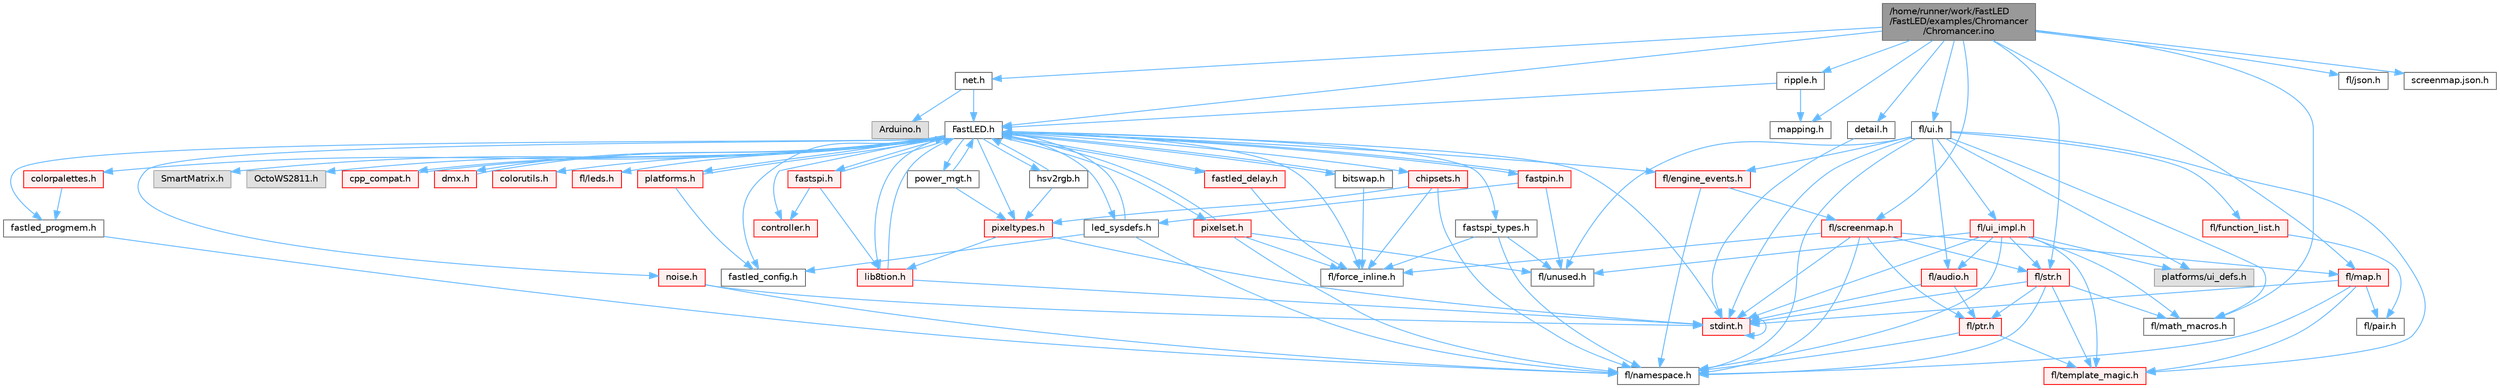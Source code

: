 digraph "/home/runner/work/FastLED/FastLED/examples/Chromancer/Chromancer.ino"
{
 // INTERACTIVE_SVG=YES
 // LATEX_PDF_SIZE
  bgcolor="transparent";
  edge [fontname=Helvetica,fontsize=10,labelfontname=Helvetica,labelfontsize=10];
  node [fontname=Helvetica,fontsize=10,shape=box,height=0.2,width=0.4];
  Node1 [id="Node000001",label="/home/runner/work/FastLED\l/FastLED/examples/Chromancer\l/Chromancer.ino",height=0.2,width=0.4,color="gray40", fillcolor="grey60", style="filled", fontcolor="black",tooltip=" "];
  Node1 -> Node2 [id="edge1_Node000001_Node000002",color="steelblue1",style="solid",tooltip=" "];
  Node2 [id="Node000002",label="mapping.h",height=0.2,width=0.4,color="grey40", fillcolor="white", style="filled",URL="$de/d0c/mapping_8h.html",tooltip=" "];
  Node1 -> Node3 [id="edge2_Node000001_Node000003",color="steelblue1",style="solid",tooltip=" "];
  Node3 [id="Node000003",label="net.h",height=0.2,width=0.4,color="grey40", fillcolor="white", style="filled",URL="$d7/d97/net_8h.html",tooltip=" "];
  Node3 -> Node4 [id="edge3_Node000003_Node000004",color="steelblue1",style="solid",tooltip=" "];
  Node4 [id="Node000004",label="Arduino.h",height=0.2,width=0.4,color="grey60", fillcolor="#E0E0E0", style="filled",tooltip=" "];
  Node3 -> Node5 [id="edge4_Node000003_Node000005",color="steelblue1",style="solid",tooltip=" "];
  Node5 [id="Node000005",label="FastLED.h",height=0.2,width=0.4,color="grey40", fillcolor="white", style="filled",URL="$db/d97/_fast_l_e_d_8h.html",tooltip="central include file for FastLED, defines the CFastLED class/object"];
  Node5 -> Node6 [id="edge5_Node000005_Node000006",color="steelblue1",style="solid",tooltip=" "];
  Node6 [id="Node000006",label="stdint.h",height=0.2,width=0.4,color="red", fillcolor="#FFF0F0", style="filled",URL="$df/dd8/stdint_8h.html",tooltip=" "];
  Node6 -> Node6 [id="edge6_Node000006_Node000006",color="steelblue1",style="solid",tooltip=" "];
  Node5 -> Node8 [id="edge7_Node000005_Node000008",color="steelblue1",style="solid",tooltip=" "];
  Node8 [id="Node000008",label="SmartMatrix.h",height=0.2,width=0.4,color="grey60", fillcolor="#E0E0E0", style="filled",tooltip=" "];
  Node5 -> Node9 [id="edge8_Node000005_Node000009",color="steelblue1",style="solid",tooltip=" "];
  Node9 [id="Node000009",label="OctoWS2811.h",height=0.2,width=0.4,color="grey60", fillcolor="#E0E0E0", style="filled",tooltip=" "];
  Node5 -> Node10 [id="edge9_Node000005_Node000010",color="steelblue1",style="solid",tooltip=" "];
  Node10 [id="Node000010",label="fl/force_inline.h",height=0.2,width=0.4,color="grey40", fillcolor="white", style="filled",URL="$d4/d64/force__inline_8h.html",tooltip=" "];
  Node5 -> Node11 [id="edge10_Node000005_Node000011",color="steelblue1",style="solid",tooltip=" "];
  Node11 [id="Node000011",label="cpp_compat.h",height=0.2,width=0.4,color="red", fillcolor="#FFF0F0", style="filled",URL="$d9/d13/cpp__compat_8h.html",tooltip="Compatibility functions based on C++ version."];
  Node11 -> Node5 [id="edge11_Node000011_Node000005",color="steelblue1",style="solid",tooltip=" "];
  Node5 -> Node13 [id="edge12_Node000005_Node000013",color="steelblue1",style="solid",tooltip=" "];
  Node13 [id="Node000013",label="fastled_config.h",height=0.2,width=0.4,color="grey40", fillcolor="white", style="filled",URL="$d5/d11/fastled__config_8h.html",tooltip="Contains definitions that can be used to configure FastLED at compile time."];
  Node5 -> Node14 [id="edge13_Node000005_Node000014",color="steelblue1",style="solid",tooltip=" "];
  Node14 [id="Node000014",label="led_sysdefs.h",height=0.2,width=0.4,color="grey40", fillcolor="white", style="filled",URL="$d9/d3e/led__sysdefs_8h.html",tooltip="Determines which platform system definitions to include."];
  Node14 -> Node5 [id="edge14_Node000014_Node000005",color="steelblue1",style="solid",tooltip=" "];
  Node14 -> Node13 [id="edge15_Node000014_Node000013",color="steelblue1",style="solid",tooltip=" "];
  Node14 -> Node15 [id="edge16_Node000014_Node000015",color="steelblue1",style="solid",tooltip=" "];
  Node15 [id="Node000015",label="fl/namespace.h",height=0.2,width=0.4,color="grey40", fillcolor="white", style="filled",URL="$df/d2a/namespace_8h.html",tooltip="Implements the FastLED namespace macros."];
  Node5 -> Node16 [id="edge17_Node000005_Node000016",color="steelblue1",style="solid",tooltip=" "];
  Node16 [id="Node000016",label="fastled_delay.h",height=0.2,width=0.4,color="red", fillcolor="#FFF0F0", style="filled",URL="$d0/da8/fastled__delay_8h.html",tooltip="Utility functions and classes for managing delay cycles."];
  Node16 -> Node5 [id="edge18_Node000016_Node000005",color="steelblue1",style="solid",tooltip=" "];
  Node16 -> Node10 [id="edge19_Node000016_Node000010",color="steelblue1",style="solid",tooltip=" "];
  Node5 -> Node18 [id="edge20_Node000005_Node000018",color="steelblue1",style="solid",tooltip=" "];
  Node18 [id="Node000018",label="bitswap.h",height=0.2,width=0.4,color="grey40", fillcolor="white", style="filled",URL="$de/ded/bitswap_8h.html",tooltip="Functions for doing a rotation of bits/bytes used by parallel output."];
  Node18 -> Node5 [id="edge21_Node000018_Node000005",color="steelblue1",style="solid",tooltip=" "];
  Node18 -> Node10 [id="edge22_Node000018_Node000010",color="steelblue1",style="solid",tooltip=" "];
  Node5 -> Node19 [id="edge23_Node000005_Node000019",color="steelblue1",style="solid",tooltip=" "];
  Node19 [id="Node000019",label="controller.h",height=0.2,width=0.4,color="red", fillcolor="#FFF0F0", style="filled",URL="$d2/dd9/controller_8h.html",tooltip="deprecated: base definitions used by led controllers for writing out led data"];
  Node5 -> Node71 [id="edge24_Node000005_Node000071",color="steelblue1",style="solid",tooltip=" "];
  Node71 [id="Node000071",label="fastpin.h",height=0.2,width=0.4,color="red", fillcolor="#FFF0F0", style="filled",URL="$db/d65/fastpin_8h.html",tooltip="Class base definitions for defining fast pin access."];
  Node71 -> Node5 [id="edge25_Node000071_Node000005",color="steelblue1",style="solid",tooltip=" "];
  Node71 -> Node14 [id="edge26_Node000071_Node000014",color="steelblue1",style="solid",tooltip=" "];
  Node71 -> Node58 [id="edge27_Node000071_Node000058",color="steelblue1",style="solid",tooltip=" "];
  Node58 [id="Node000058",label="fl/unused.h",height=0.2,width=0.4,color="grey40", fillcolor="white", style="filled",URL="$d8/d4b/unused_8h.html",tooltip=" "];
  Node5 -> Node72 [id="edge28_Node000005_Node000072",color="steelblue1",style="solid",tooltip=" "];
  Node72 [id="Node000072",label="fastspi_types.h",height=0.2,width=0.4,color="grey40", fillcolor="white", style="filled",URL="$d2/ddb/fastspi__types_8h.html",tooltip="Data types and constants used by SPI interfaces."];
  Node72 -> Node10 [id="edge29_Node000072_Node000010",color="steelblue1",style="solid",tooltip=" "];
  Node72 -> Node15 [id="edge30_Node000072_Node000015",color="steelblue1",style="solid",tooltip=" "];
  Node72 -> Node58 [id="edge31_Node000072_Node000058",color="steelblue1",style="solid",tooltip=" "];
  Node5 -> Node73 [id="edge32_Node000005_Node000073",color="steelblue1",style="solid",tooltip=" "];
  Node73 [id="Node000073",label="dmx.h",height=0.2,width=0.4,color="red", fillcolor="#FFF0F0", style="filled",URL="$d3/de1/dmx_8h.html",tooltip="Defines the DMX512-based LED controllers."];
  Node73 -> Node5 [id="edge33_Node000073_Node000005",color="steelblue1",style="solid",tooltip=" "];
  Node5 -> Node76 [id="edge34_Node000005_Node000076",color="steelblue1",style="solid",tooltip=" "];
  Node76 [id="Node000076",label="platforms.h",height=0.2,width=0.4,color="red", fillcolor="#FFF0F0", style="filled",URL="$da/dc9/platforms_8h.html",tooltip="Determines which platforms headers to include."];
  Node76 -> Node5 [id="edge35_Node000076_Node000005",color="steelblue1",style="solid",tooltip=" "];
  Node76 -> Node13 [id="edge36_Node000076_Node000013",color="steelblue1",style="solid",tooltip=" "];
  Node5 -> Node78 [id="edge37_Node000005_Node000078",color="steelblue1",style="solid",tooltip=" "];
  Node78 [id="Node000078",label="fastled_progmem.h",height=0.2,width=0.4,color="grey40", fillcolor="white", style="filled",URL="$df/dab/fastled__progmem_8h.html",tooltip="Wrapper definitions to allow seamless use of PROGMEM in environments that have it."];
  Node78 -> Node15 [id="edge38_Node000078_Node000015",color="steelblue1",style="solid",tooltip=" "];
  Node5 -> Node22 [id="edge39_Node000005_Node000022",color="steelblue1",style="solid",tooltip=" "];
  Node22 [id="Node000022",label="lib8tion.h",height=0.2,width=0.4,color="red", fillcolor="#FFF0F0", style="filled",URL="$df/da5/lib8tion_8h.html",tooltip="Fast, efficient 8-bit math functions specifically designed for high-performance LED programming."];
  Node22 -> Node5 [id="edge40_Node000022_Node000005",color="steelblue1",style="solid",tooltip=" "];
  Node22 -> Node6 [id="edge41_Node000022_Node000006",color="steelblue1",style="solid",tooltip=" "];
  Node5 -> Node21 [id="edge42_Node000005_Node000021",color="steelblue1",style="solid",tooltip=" "];
  Node21 [id="Node000021",label="pixeltypes.h",height=0.2,width=0.4,color="red", fillcolor="#FFF0F0", style="filled",URL="$d2/dba/pixeltypes_8h.html",tooltip="Includes defintions for RGB and HSV pixels."];
  Node21 -> Node6 [id="edge43_Node000021_Node000006",color="steelblue1",style="solid",tooltip=" "];
  Node21 -> Node22 [id="edge44_Node000021_Node000022",color="steelblue1",style="solid",tooltip=" "];
  Node5 -> Node79 [id="edge45_Node000005_Node000079",color="steelblue1",style="solid",tooltip=" "];
  Node79 [id="Node000079",label="hsv2rgb.h",height=0.2,width=0.4,color="grey40", fillcolor="white", style="filled",URL="$de/d9a/hsv2rgb_8h.html",tooltip="Functions to convert from the HSV colorspace to the RGB colorspace."];
  Node79 -> Node5 [id="edge46_Node000079_Node000005",color="steelblue1",style="solid",tooltip=" "];
  Node79 -> Node21 [id="edge47_Node000079_Node000021",color="steelblue1",style="solid",tooltip=" "];
  Node5 -> Node80 [id="edge48_Node000005_Node000080",color="steelblue1",style="solid",tooltip=" "];
  Node80 [id="Node000080",label="colorutils.h",height=0.2,width=0.4,color="red", fillcolor="#FFF0F0", style="filled",URL="$d1/dfb/colorutils_8h.html",tooltip=" "];
  Node5 -> Node86 [id="edge49_Node000005_Node000086",color="steelblue1",style="solid",tooltip=" "];
  Node86 [id="Node000086",label="pixelset.h",height=0.2,width=0.4,color="red", fillcolor="#FFF0F0", style="filled",URL="$d4/d46/pixelset_8h.html",tooltip="Declares classes for managing logical groups of LEDs."];
  Node86 -> Node10 [id="edge50_Node000086_Node000010",color="steelblue1",style="solid",tooltip=" "];
  Node86 -> Node15 [id="edge51_Node000086_Node000015",color="steelblue1",style="solid",tooltip=" "];
  Node86 -> Node58 [id="edge52_Node000086_Node000058",color="steelblue1",style="solid",tooltip=" "];
  Node86 -> Node5 [id="edge53_Node000086_Node000005",color="steelblue1",style="solid",tooltip=" "];
  Node5 -> Node88 [id="edge54_Node000005_Node000088",color="steelblue1",style="solid",tooltip=" "];
  Node88 [id="Node000088",label="colorpalettes.h",height=0.2,width=0.4,color="red", fillcolor="#FFF0F0", style="filled",URL="$dc/dcc/colorpalettes_8h.html",tooltip="Declarations for the predefined color palettes supplied by FastLED."];
  Node88 -> Node78 [id="edge55_Node000088_Node000078",color="steelblue1",style="solid",tooltip=" "];
  Node5 -> Node89 [id="edge56_Node000005_Node000089",color="steelblue1",style="solid",tooltip=" "];
  Node89 [id="Node000089",label="noise.h",height=0.2,width=0.4,color="red", fillcolor="#FFF0F0", style="filled",URL="$d1/d31/noise_8h.html",tooltip="Functions to generate and fill arrays with noise."];
  Node89 -> Node6 [id="edge57_Node000089_Node000006",color="steelblue1",style="solid",tooltip=" "];
  Node89 -> Node15 [id="edge58_Node000089_Node000015",color="steelblue1",style="solid",tooltip=" "];
  Node5 -> Node90 [id="edge59_Node000005_Node000090",color="steelblue1",style="solid",tooltip=" "];
  Node90 [id="Node000090",label="power_mgt.h",height=0.2,width=0.4,color="grey40", fillcolor="white", style="filled",URL="$dc/d5b/power__mgt_8h.html",tooltip="Functions to limit the power used by FastLED."];
  Node90 -> Node5 [id="edge60_Node000090_Node000005",color="steelblue1",style="solid",tooltip=" "];
  Node90 -> Node21 [id="edge61_Node000090_Node000021",color="steelblue1",style="solid",tooltip=" "];
  Node5 -> Node91 [id="edge62_Node000005_Node000091",color="steelblue1",style="solid",tooltip=" "];
  Node91 [id="Node000091",label="fastspi.h",height=0.2,width=0.4,color="red", fillcolor="#FFF0F0", style="filled",URL="$d6/ddc/fastspi_8h.html",tooltip="Serial peripheral interface (SPI) definitions per platform."];
  Node91 -> Node5 [id="edge63_Node000091_Node000005",color="steelblue1",style="solid",tooltip=" "];
  Node91 -> Node19 [id="edge64_Node000091_Node000019",color="steelblue1",style="solid",tooltip=" "];
  Node91 -> Node22 [id="edge65_Node000091_Node000022",color="steelblue1",style="solid",tooltip=" "];
  Node5 -> Node93 [id="edge66_Node000005_Node000093",color="steelblue1",style="solid",tooltip=" "];
  Node93 [id="Node000093",label="chipsets.h",height=0.2,width=0.4,color="red", fillcolor="#FFF0F0", style="filled",URL="$db/d66/chipsets_8h.html",tooltip="Contains the bulk of the definitions for the various LED chipsets supported."];
  Node93 -> Node21 [id="edge67_Node000093_Node000021",color="steelblue1",style="solid",tooltip=" "];
  Node93 -> Node10 [id="edge68_Node000093_Node000010",color="steelblue1",style="solid",tooltip=" "];
  Node93 -> Node15 [id="edge69_Node000093_Node000015",color="steelblue1",style="solid",tooltip=" "];
  Node5 -> Node59 [id="edge70_Node000005_Node000059",color="steelblue1",style="solid",tooltip=" "];
  Node59 [id="Node000059",label="fl/engine_events.h",height=0.2,width=0.4,color="red", fillcolor="#FFF0F0", style="filled",URL="$db/dc0/engine__events_8h.html",tooltip=" "];
  Node59 -> Node15 [id="edge71_Node000059_Node000015",color="steelblue1",style="solid",tooltip=" "];
  Node59 -> Node60 [id="edge72_Node000059_Node000060",color="steelblue1",style="solid",tooltip=" "];
  Node60 [id="Node000060",label="fl/screenmap.h",height=0.2,width=0.4,color="red", fillcolor="#FFF0F0", style="filled",URL="$d7/d97/screenmap_8h.html",tooltip=" "];
  Node60 -> Node6 [id="edge73_Node000060_Node000006",color="steelblue1",style="solid",tooltip=" "];
  Node60 -> Node10 [id="edge74_Node000060_Node000010",color="steelblue1",style="solid",tooltip=" "];
  Node60 -> Node34 [id="edge75_Node000060_Node000034",color="steelblue1",style="solid",tooltip=" "];
  Node34 [id="Node000034",label="fl/ptr.h",height=0.2,width=0.4,color="red", fillcolor="#FFF0F0", style="filled",URL="$dd/d98/ptr_8h.html",tooltip=" "];
  Node34 -> Node15 [id="edge76_Node000034_Node000015",color="steelblue1",style="solid",tooltip=" "];
  Node34 -> Node36 [id="edge77_Node000034_Node000036",color="steelblue1",style="solid",tooltip=" "];
  Node36 [id="Node000036",label="fl/template_magic.h",height=0.2,width=0.4,color="red", fillcolor="#FFF0F0", style="filled",URL="$d8/d0c/template__magic_8h.html",tooltip=" "];
  Node60 -> Node63 [id="edge78_Node000060_Node000063",color="steelblue1",style="solid",tooltip=" "];
  Node63 [id="Node000063",label="fl/map.h",height=0.2,width=0.4,color="red", fillcolor="#FFF0F0", style="filled",URL="$dc/db7/map_8h.html",tooltip=" "];
  Node63 -> Node6 [id="edge79_Node000063_Node000006",color="steelblue1",style="solid",tooltip=" "];
  Node63 -> Node15 [id="edge80_Node000063_Node000015",color="steelblue1",style="solid",tooltip=" "];
  Node63 -> Node66 [id="edge81_Node000063_Node000066",color="steelblue1",style="solid",tooltip=" "];
  Node66 [id="Node000066",label="fl/pair.h",height=0.2,width=0.4,color="grey40", fillcolor="white", style="filled",URL="$d3/d41/pair_8h.html",tooltip=" "];
  Node63 -> Node36 [id="edge82_Node000063_Node000036",color="steelblue1",style="solid",tooltip=" "];
  Node60 -> Node15 [id="edge83_Node000060_Node000015",color="steelblue1",style="solid",tooltip=" "];
  Node60 -> Node28 [id="edge84_Node000060_Node000028",color="steelblue1",style="solid",tooltip=" "];
  Node28 [id="Node000028",label="fl/str.h",height=0.2,width=0.4,color="red", fillcolor="#FFF0F0", style="filled",URL="$d1/d93/str_8h.html",tooltip=" "];
  Node28 -> Node6 [id="edge85_Node000028_Node000006",color="steelblue1",style="solid",tooltip=" "];
  Node28 -> Node33 [id="edge86_Node000028_Node000033",color="steelblue1",style="solid",tooltip=" "];
  Node33 [id="Node000033",label="fl/math_macros.h",height=0.2,width=0.4,color="grey40", fillcolor="white", style="filled",URL="$d8/db8/math__macros_8h.html",tooltip=" "];
  Node28 -> Node15 [id="edge87_Node000028_Node000015",color="steelblue1",style="solid",tooltip=" "];
  Node28 -> Node34 [id="edge88_Node000028_Node000034",color="steelblue1",style="solid",tooltip=" "];
  Node28 -> Node36 [id="edge89_Node000028_Node000036",color="steelblue1",style="solid",tooltip=" "];
  Node5 -> Node94 [id="edge90_Node000005_Node000094",color="steelblue1",style="solid",tooltip=" "];
  Node94 [id="Node000094",label="fl/leds.h",height=0.2,width=0.4,color="red", fillcolor="#FFF0F0", style="filled",URL="$da/d78/leds_8h.html",tooltip=" "];
  Node1 -> Node95 [id="edge91_Node000001_Node000095",color="steelblue1",style="solid",tooltip=" "];
  Node95 [id="Node000095",label="ripple.h",height=0.2,width=0.4,color="grey40", fillcolor="white", style="filled",URL="$de/de3/ripple_8h.html",tooltip=" "];
  Node95 -> Node5 [id="edge92_Node000095_Node000005",color="steelblue1",style="solid",tooltip=" "];
  Node95 -> Node2 [id="edge93_Node000095_Node000002",color="steelblue1",style="solid",tooltip=" "];
  Node1 -> Node5 [id="edge94_Node000001_Node000005",color="steelblue1",style="solid",tooltip=" "];
  Node1 -> Node96 [id="edge95_Node000001_Node000096",color="steelblue1",style="solid",tooltip=" "];
  Node96 [id="Node000096",label="detail.h",height=0.2,width=0.4,color="grey40", fillcolor="white", style="filled",URL="$d3/d97/detail_8h.html",tooltip=" "];
  Node96 -> Node6 [id="edge96_Node000096_Node000006",color="steelblue1",style="solid",tooltip=" "];
  Node1 -> Node60 [id="edge97_Node000001_Node000060",color="steelblue1",style="solid",tooltip=" "];
  Node1 -> Node33 [id="edge98_Node000001_Node000033",color="steelblue1",style="solid",tooltip=" "];
  Node1 -> Node97 [id="edge99_Node000001_Node000097",color="steelblue1",style="solid",tooltip=" "];
  Node97 [id="Node000097",label="fl/json.h",height=0.2,width=0.4,color="grey40", fillcolor="white", style="filled",URL="$d7/d91/fl_2json_8h.html",tooltip=" "];
  Node1 -> Node98 [id="edge100_Node000001_Node000098",color="steelblue1",style="solid",tooltip=" "];
  Node98 [id="Node000098",label="fl/ui.h",height=0.2,width=0.4,color="grey40", fillcolor="white", style="filled",URL="$d9/d3b/ui_8h.html",tooltip=" "];
  Node98 -> Node6 [id="edge101_Node000098_Node000006",color="steelblue1",style="solid",tooltip=" "];
  Node98 -> Node99 [id="edge102_Node000098_Node000099",color="steelblue1",style="solid",tooltip=" "];
  Node99 [id="Node000099",label="fl/audio.h",height=0.2,width=0.4,color="red", fillcolor="#FFF0F0", style="filled",URL="$da/d09/audio_8h.html",tooltip=" "];
  Node99 -> Node34 [id="edge103_Node000099_Node000034",color="steelblue1",style="solid",tooltip=" "];
  Node99 -> Node6 [id="edge104_Node000099_Node000006",color="steelblue1",style="solid",tooltip=" "];
  Node98 -> Node59 [id="edge105_Node000098_Node000059",color="steelblue1",style="solid",tooltip=" "];
  Node98 -> Node102 [id="edge106_Node000098_Node000102",color="steelblue1",style="solid",tooltip=" "];
  Node102 [id="Node000102",label="fl/function_list.h",height=0.2,width=0.4,color="red", fillcolor="#FFF0F0", style="filled",URL="$d0/d64/function__list_8h.html",tooltip=" "];
  Node102 -> Node66 [id="edge107_Node000102_Node000066",color="steelblue1",style="solid",tooltip=" "];
  Node98 -> Node33 [id="edge108_Node000098_Node000033",color="steelblue1",style="solid",tooltip=" "];
  Node98 -> Node15 [id="edge109_Node000098_Node000015",color="steelblue1",style="solid",tooltip=" "];
  Node98 -> Node36 [id="edge110_Node000098_Node000036",color="steelblue1",style="solid",tooltip=" "];
  Node98 -> Node104 [id="edge111_Node000098_Node000104",color="steelblue1",style="solid",tooltip=" "];
  Node104 [id="Node000104",label="fl/ui_impl.h",height=0.2,width=0.4,color="red", fillcolor="#FFF0F0", style="filled",URL="$d6/dc0/ui__impl_8h.html",tooltip=" "];
  Node104 -> Node6 [id="edge112_Node000104_Node000006",color="steelblue1",style="solid",tooltip=" "];
  Node104 -> Node99 [id="edge113_Node000104_Node000099",color="steelblue1",style="solid",tooltip=" "];
  Node104 -> Node33 [id="edge114_Node000104_Node000033",color="steelblue1",style="solid",tooltip=" "];
  Node104 -> Node15 [id="edge115_Node000104_Node000015",color="steelblue1",style="solid",tooltip=" "];
  Node104 -> Node28 [id="edge116_Node000104_Node000028",color="steelblue1",style="solid",tooltip=" "];
  Node104 -> Node36 [id="edge117_Node000104_Node000036",color="steelblue1",style="solid",tooltip=" "];
  Node104 -> Node58 [id="edge118_Node000104_Node000058",color="steelblue1",style="solid",tooltip=" "];
  Node104 -> Node108 [id="edge119_Node000104_Node000108",color="steelblue1",style="solid",tooltip=" "];
  Node108 [id="Node000108",label="platforms/ui_defs.h",height=0.2,width=0.4,color="grey60", fillcolor="#E0E0E0", style="filled",tooltip=" "];
  Node98 -> Node58 [id="edge120_Node000098_Node000058",color="steelblue1",style="solid",tooltip=" "];
  Node98 -> Node108 [id="edge121_Node000098_Node000108",color="steelblue1",style="solid",tooltip=" "];
  Node1 -> Node63 [id="edge122_Node000001_Node000063",color="steelblue1",style="solid",tooltip=" "];
  Node1 -> Node109 [id="edge123_Node000001_Node000109",color="steelblue1",style="solid",tooltip=" "];
  Node109 [id="Node000109",label="screenmap.json.h",height=0.2,width=0.4,color="grey40", fillcolor="white", style="filled",URL="$da/d23/screenmap_8json_8h.html",tooltip=" "];
  Node1 -> Node28 [id="edge124_Node000001_Node000028",color="steelblue1",style="solid",tooltip=" "];
}
